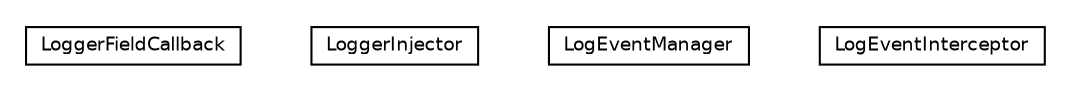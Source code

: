 #!/usr/local/bin/dot
#
# Class diagram 
# Generated by UMLGraph version R5_6 (http://www.umlgraph.org/)
#

digraph G {
	edge [fontname="Helvetica",fontsize=10,labelfontname="Helvetica",labelfontsize=10];
	node [fontname="Helvetica",fontsize=10,shape=plaintext];
	nodesep=0.25;
	ranksep=0.5;
	// net.ljcomputing.logging.LoggerFieldCallback
	c0 [label=<<table title="net.ljcomputing.logging.LoggerFieldCallback" border="0" cellborder="1" cellspacing="0" cellpadding="2" port="p" href="./LoggerFieldCallback.html">
		<tr><td><table border="0" cellspacing="0" cellpadding="1">
<tr><td align="center" balign="center"> LoggerFieldCallback </td></tr>
		</table></td></tr>
		</table>>, URL="./LoggerFieldCallback.html", fontname="Helvetica", fontcolor="black", fontsize=9.0];
	// net.ljcomputing.logging.LoggerInjector
	c1 [label=<<table title="net.ljcomputing.logging.LoggerInjector" border="0" cellborder="1" cellspacing="0" cellpadding="2" port="p" href="./LoggerInjector.html">
		<tr><td><table border="0" cellspacing="0" cellpadding="1">
<tr><td align="center" balign="center"> LoggerInjector </td></tr>
		</table></td></tr>
		</table>>, URL="./LoggerInjector.html", fontname="Helvetica", fontcolor="black", fontsize=9.0];
	// net.ljcomputing.logging.LogEventManager
	c2 [label=<<table title="net.ljcomputing.logging.LogEventManager" border="0" cellborder="1" cellspacing="0" cellpadding="2" port="p" href="./LogEventManager.html">
		<tr><td><table border="0" cellspacing="0" cellpadding="1">
<tr><td align="center" balign="center"> LogEventManager </td></tr>
		</table></td></tr>
		</table>>, URL="./LogEventManager.html", fontname="Helvetica", fontcolor="black", fontsize=9.0];
	// net.ljcomputing.logging.LogEventInterceptor
	c3 [label=<<table title="net.ljcomputing.logging.LogEventInterceptor" border="0" cellborder="1" cellspacing="0" cellpadding="2" port="p" href="./LogEventInterceptor.html">
		<tr><td><table border="0" cellspacing="0" cellpadding="1">
<tr><td align="center" balign="center"> LogEventInterceptor </td></tr>
		</table></td></tr>
		</table>>, URL="./LogEventInterceptor.html", fontname="Helvetica", fontcolor="black", fontsize=9.0];
}

